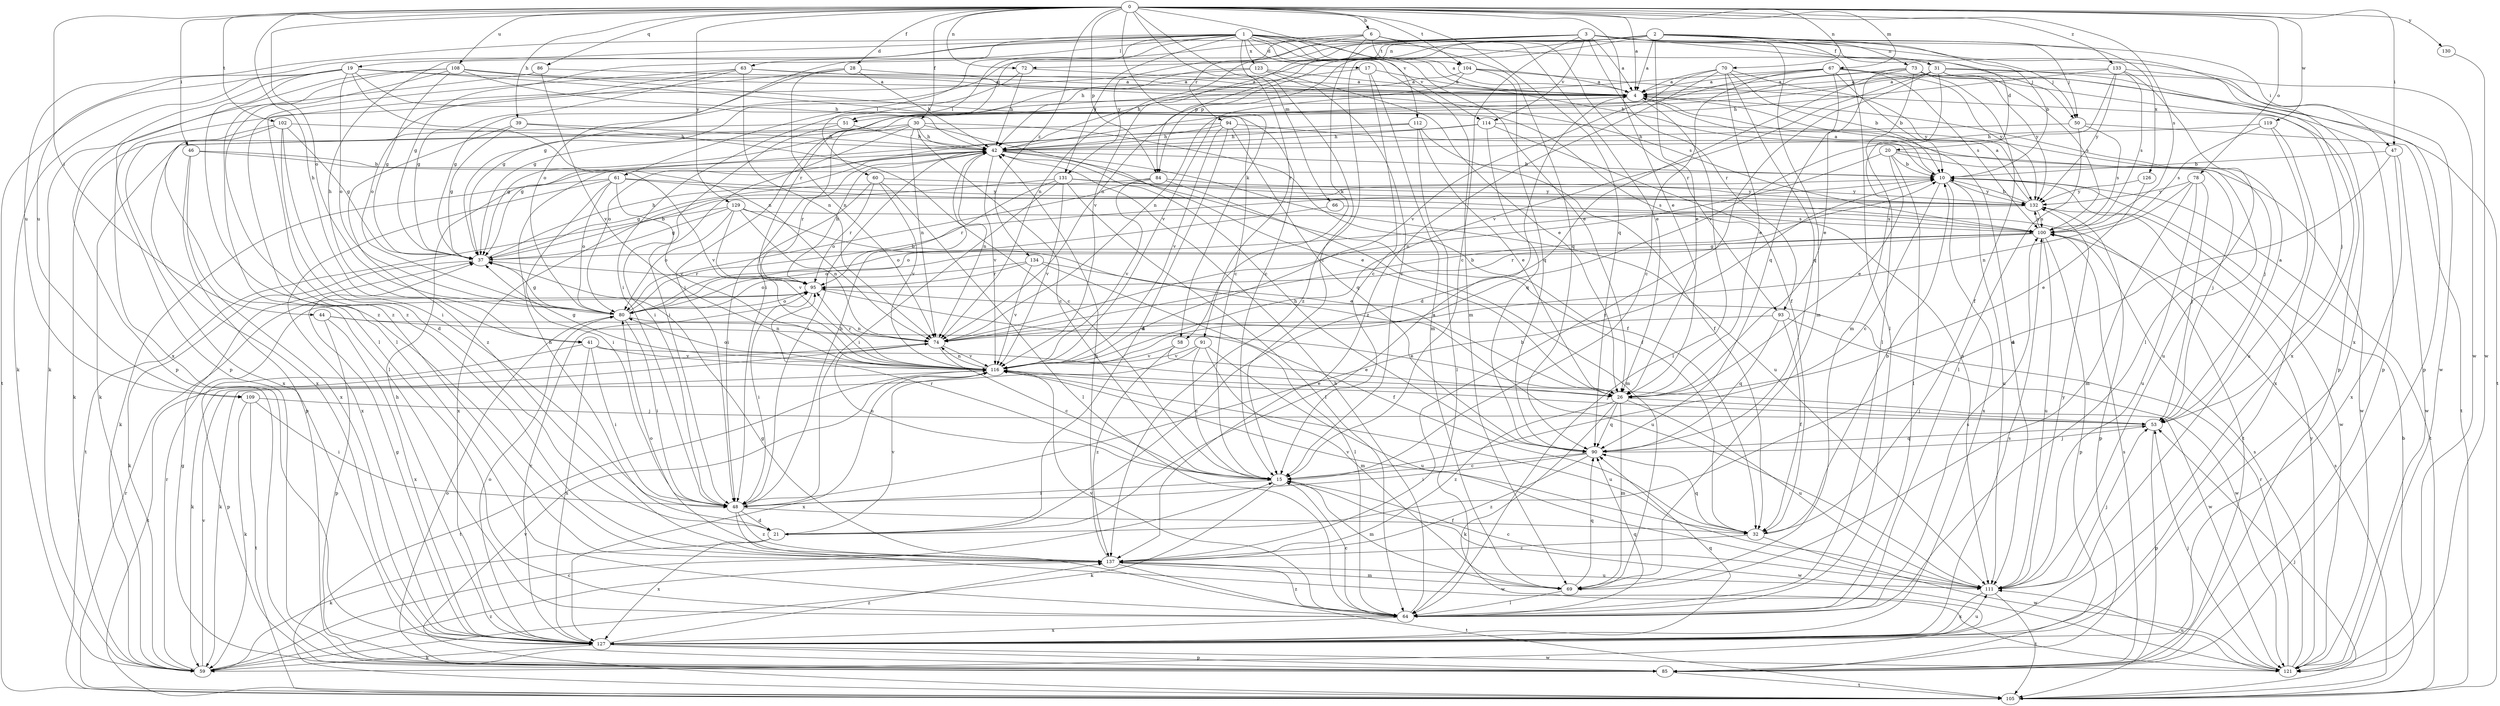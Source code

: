 strict digraph  {
0;
1;
2;
3;
4;
6;
10;
15;
17;
19;
20;
21;
26;
28;
30;
31;
32;
37;
39;
41;
42;
44;
46;
47;
48;
50;
51;
53;
58;
59;
60;
61;
63;
64;
66;
67;
69;
70;
72;
73;
74;
78;
80;
84;
85;
86;
90;
91;
93;
94;
95;
100;
102;
104;
105;
108;
109;
111;
112;
114;
116;
119;
121;
123;
126;
127;
129;
130;
131;
132;
133;
134;
137;
0 -> 4  [label=a];
0 -> 6  [label=b];
0 -> 26  [label=e];
0 -> 28  [label=f];
0 -> 30  [label=f];
0 -> 39  [label=h];
0 -> 41  [label=h];
0 -> 44  [label=i];
0 -> 46  [label=i];
0 -> 47  [label=i];
0 -> 58  [label=k];
0 -> 66  [label=m];
0 -> 67  [label=m];
0 -> 70  [label=n];
0 -> 72  [label=n];
0 -> 78  [label=o];
0 -> 80  [label=o];
0 -> 84  [label=p];
0 -> 86  [label=q];
0 -> 90  [label=q];
0 -> 91  [label=r];
0 -> 100  [label=s];
0 -> 102  [label=t];
0 -> 104  [label=t];
0 -> 108  [label=u];
0 -> 112  [label=v];
0 -> 119  [label=w];
0 -> 129  [label=y];
0 -> 130  [label=y];
0 -> 133  [label=z];
0 -> 134  [label=z];
1 -> 4  [label=a];
1 -> 10  [label=b];
1 -> 15  [label=c];
1 -> 17  [label=d];
1 -> 19  [label=d];
1 -> 26  [label=e];
1 -> 37  [label=g];
1 -> 41  [label=h];
1 -> 50  [label=j];
1 -> 60  [label=l];
1 -> 61  [label=l];
1 -> 63  [label=l];
1 -> 69  [label=m];
1 -> 109  [label=u];
1 -> 114  [label=v];
1 -> 121  [label=w];
1 -> 123  [label=x];
1 -> 131  [label=y];
2 -> 4  [label=a];
2 -> 10  [label=b];
2 -> 26  [label=e];
2 -> 37  [label=g];
2 -> 42  [label=h];
2 -> 50  [label=j];
2 -> 64  [label=l];
2 -> 69  [label=m];
2 -> 72  [label=n];
2 -> 73  [label=n];
2 -> 74  [label=n];
2 -> 84  [label=p];
2 -> 126  [label=x];
2 -> 137  [label=z];
3 -> 4  [label=a];
3 -> 15  [label=c];
3 -> 20  [label=d];
3 -> 31  [label=f];
3 -> 47  [label=i];
3 -> 50  [label=j];
3 -> 51  [label=j];
3 -> 74  [label=n];
3 -> 84  [label=p];
3 -> 93  [label=r];
3 -> 109  [label=u];
3 -> 114  [label=v];
3 -> 116  [label=v];
3 -> 127  [label=x];
4 -> 51  [label=j];
4 -> 64  [label=l];
4 -> 111  [label=u];
6 -> 26  [label=e];
6 -> 58  [label=k];
6 -> 80  [label=o];
6 -> 90  [label=q];
6 -> 93  [label=r];
6 -> 94  [label=r];
6 -> 104  [label=t];
6 -> 131  [label=y];
10 -> 4  [label=a];
10 -> 15  [label=c];
10 -> 105  [label=t];
10 -> 111  [label=u];
10 -> 121  [label=w];
10 -> 127  [label=x];
10 -> 132  [label=y];
15 -> 48  [label=i];
15 -> 59  [label=k];
15 -> 69  [label=m];
15 -> 74  [label=n];
15 -> 95  [label=r];
15 -> 121  [label=w];
17 -> 4  [label=a];
17 -> 15  [label=c];
17 -> 42  [label=h];
17 -> 69  [label=m];
19 -> 4  [label=a];
19 -> 15  [label=c];
19 -> 32  [label=f];
19 -> 59  [label=k];
19 -> 74  [label=n];
19 -> 80  [label=o];
19 -> 85  [label=p];
19 -> 105  [label=t];
19 -> 137  [label=z];
20 -> 10  [label=b];
20 -> 26  [label=e];
20 -> 53  [label=j];
20 -> 64  [label=l];
20 -> 74  [label=n];
20 -> 121  [label=w];
21 -> 4  [label=a];
21 -> 42  [label=h];
21 -> 59  [label=k];
21 -> 116  [label=v];
21 -> 127  [label=x];
26 -> 53  [label=j];
26 -> 59  [label=k];
26 -> 69  [label=m];
26 -> 90  [label=q];
26 -> 111  [label=u];
26 -> 137  [label=z];
28 -> 4  [label=a];
28 -> 37  [label=g];
28 -> 42  [label=h];
28 -> 74  [label=n];
28 -> 137  [label=z];
30 -> 15  [label=c];
30 -> 26  [label=e];
30 -> 32  [label=f];
30 -> 37  [label=g];
30 -> 42  [label=h];
30 -> 48  [label=i];
30 -> 74  [label=n];
30 -> 127  [label=x];
31 -> 4  [label=a];
31 -> 48  [label=i];
31 -> 69  [label=m];
31 -> 85  [label=p];
31 -> 100  [label=s];
31 -> 116  [label=v];
31 -> 127  [label=x];
31 -> 132  [label=y];
31 -> 137  [label=z];
32 -> 10  [label=b];
32 -> 90  [label=q];
32 -> 116  [label=v];
32 -> 121  [label=w];
32 -> 137  [label=z];
37 -> 10  [label=b];
37 -> 42  [label=h];
37 -> 59  [label=k];
37 -> 95  [label=r];
39 -> 15  [label=c];
39 -> 37  [label=g];
39 -> 42  [label=h];
39 -> 137  [label=z];
41 -> 48  [label=i];
41 -> 85  [label=p];
41 -> 116  [label=v];
41 -> 121  [label=w];
41 -> 127  [label=x];
42 -> 10  [label=b];
42 -> 32  [label=f];
42 -> 48  [label=i];
42 -> 74  [label=n];
42 -> 95  [label=r];
42 -> 111  [label=u];
42 -> 116  [label=v];
44 -> 26  [label=e];
44 -> 74  [label=n];
44 -> 85  [label=p];
44 -> 127  [label=x];
46 -> 10  [label=b];
46 -> 85  [label=p];
46 -> 116  [label=v];
46 -> 127  [label=x];
47 -> 10  [label=b];
47 -> 21  [label=d];
47 -> 121  [label=w];
47 -> 127  [label=x];
48 -> 10  [label=b];
48 -> 21  [label=d];
48 -> 32  [label=f];
48 -> 42  [label=h];
48 -> 121  [label=w];
48 -> 137  [label=z];
50 -> 42  [label=h];
50 -> 64  [label=l];
50 -> 100  [label=s];
50 -> 105  [label=t];
51 -> 42  [label=h];
51 -> 48  [label=i];
51 -> 59  [label=k];
53 -> 4  [label=a];
53 -> 85  [label=p];
53 -> 90  [label=q];
58 -> 26  [label=e];
58 -> 116  [label=v];
58 -> 137  [label=z];
59 -> 15  [label=c];
59 -> 95  [label=r];
59 -> 116  [label=v];
59 -> 137  [label=z];
60 -> 48  [label=i];
60 -> 64  [label=l];
60 -> 95  [label=r];
60 -> 116  [label=v];
60 -> 132  [label=y];
61 -> 48  [label=i];
61 -> 59  [label=k];
61 -> 80  [label=o];
61 -> 100  [label=s];
61 -> 116  [label=v];
61 -> 127  [label=x];
61 -> 132  [label=y];
63 -> 4  [label=a];
63 -> 37  [label=g];
63 -> 64  [label=l];
63 -> 74  [label=n];
63 -> 80  [label=o];
63 -> 100  [label=s];
64 -> 15  [label=c];
64 -> 37  [label=g];
64 -> 42  [label=h];
64 -> 90  [label=q];
64 -> 100  [label=s];
64 -> 116  [label=v];
64 -> 127  [label=x];
64 -> 137  [label=z];
66 -> 80  [label=o];
66 -> 100  [label=s];
67 -> 4  [label=a];
67 -> 10  [label=b];
67 -> 15  [label=c];
67 -> 37  [label=g];
67 -> 74  [label=n];
67 -> 90  [label=q];
67 -> 100  [label=s];
67 -> 105  [label=t];
67 -> 132  [label=y];
69 -> 64  [label=l];
69 -> 90  [label=q];
70 -> 4  [label=a];
70 -> 10  [label=b];
70 -> 26  [label=e];
70 -> 90  [label=q];
70 -> 116  [label=v];
70 -> 132  [label=y];
70 -> 137  [label=z];
72 -> 4  [label=a];
72 -> 42  [label=h];
72 -> 48  [label=i];
73 -> 4  [label=a];
73 -> 21  [label=d];
73 -> 26  [label=e];
73 -> 32  [label=f];
73 -> 37  [label=g];
73 -> 53  [label=j];
73 -> 64  [label=l];
73 -> 85  [label=p];
74 -> 10  [label=b];
74 -> 15  [label=c];
74 -> 59  [label=k];
74 -> 105  [label=t];
74 -> 116  [label=v];
78 -> 53  [label=j];
78 -> 69  [label=m];
78 -> 74  [label=n];
78 -> 111  [label=u];
78 -> 132  [label=y];
80 -> 10  [label=b];
80 -> 37  [label=g];
80 -> 48  [label=i];
80 -> 74  [label=n];
84 -> 37  [label=g];
84 -> 69  [label=m];
84 -> 80  [label=o];
84 -> 116  [label=v];
84 -> 132  [label=y];
85 -> 37  [label=g];
85 -> 80  [label=o];
85 -> 100  [label=s];
85 -> 105  [label=t];
86 -> 4  [label=a];
86 -> 59  [label=k];
86 -> 116  [label=v];
90 -> 15  [label=c];
90 -> 42  [label=h];
90 -> 48  [label=i];
90 -> 53  [label=j];
90 -> 137  [label=z];
91 -> 15  [label=c];
91 -> 59  [label=k];
91 -> 69  [label=m];
91 -> 111  [label=u];
91 -> 116  [label=v];
93 -> 32  [label=f];
93 -> 74  [label=n];
93 -> 90  [label=q];
93 -> 121  [label=w];
94 -> 21  [label=d];
94 -> 42  [label=h];
94 -> 59  [label=k];
94 -> 90  [label=q];
94 -> 111  [label=u];
94 -> 116  [label=v];
95 -> 42  [label=h];
95 -> 48  [label=i];
95 -> 64  [label=l];
95 -> 80  [label=o];
100 -> 37  [label=g];
100 -> 80  [label=o];
100 -> 85  [label=p];
100 -> 95  [label=r];
100 -> 111  [label=u];
100 -> 132  [label=y];
102 -> 21  [label=d];
102 -> 37  [label=g];
102 -> 42  [label=h];
102 -> 48  [label=i];
102 -> 64  [label=l];
102 -> 127  [label=x];
104 -> 4  [label=a];
104 -> 48  [label=i];
104 -> 85  [label=p];
104 -> 90  [label=q];
104 -> 116  [label=v];
105 -> 10  [label=b];
105 -> 53  [label=j];
105 -> 95  [label=r];
105 -> 100  [label=s];
105 -> 116  [label=v];
108 -> 4  [label=a];
108 -> 15  [label=c];
108 -> 37  [label=g];
108 -> 42  [label=h];
108 -> 64  [label=l];
108 -> 127  [label=x];
108 -> 137  [label=z];
109 -> 48  [label=i];
109 -> 53  [label=j];
109 -> 59  [label=k];
109 -> 105  [label=t];
111 -> 15  [label=c];
111 -> 53  [label=j];
111 -> 105  [label=t];
111 -> 127  [label=x];
111 -> 132  [label=y];
112 -> 26  [label=e];
112 -> 32  [label=f];
112 -> 42  [label=h];
112 -> 64  [label=l];
112 -> 80  [label=o];
114 -> 37  [label=g];
114 -> 42  [label=h];
114 -> 53  [label=j];
114 -> 90  [label=q];
114 -> 111  [label=u];
116 -> 26  [label=e];
116 -> 37  [label=g];
116 -> 53  [label=j];
116 -> 74  [label=n];
116 -> 80  [label=o];
116 -> 95  [label=r];
116 -> 105  [label=t];
116 -> 111  [label=u];
116 -> 127  [label=x];
119 -> 42  [label=h];
119 -> 100  [label=s];
119 -> 111  [label=u];
119 -> 127  [label=x];
121 -> 53  [label=j];
121 -> 95  [label=r];
121 -> 100  [label=s];
121 -> 111  [label=u];
121 -> 132  [label=y];
123 -> 4  [label=a];
123 -> 15  [label=c];
123 -> 26  [label=e];
123 -> 85  [label=p];
123 -> 95  [label=r];
126 -> 26  [label=e];
126 -> 132  [label=y];
127 -> 37  [label=g];
127 -> 42  [label=h];
127 -> 59  [label=k];
127 -> 80  [label=o];
127 -> 85  [label=p];
127 -> 90  [label=q];
127 -> 95  [label=r];
127 -> 100  [label=s];
127 -> 111  [label=u];
127 -> 121  [label=w];
127 -> 137  [label=z];
129 -> 26  [label=e];
129 -> 37  [label=g];
129 -> 74  [label=n];
129 -> 80  [label=o];
129 -> 100  [label=s];
129 -> 105  [label=t];
129 -> 116  [label=v];
130 -> 121  [label=w];
131 -> 48  [label=i];
131 -> 64  [label=l];
131 -> 95  [label=r];
131 -> 105  [label=t];
131 -> 116  [label=v];
131 -> 127  [label=x];
131 -> 132  [label=y];
132 -> 4  [label=a];
132 -> 10  [label=b];
132 -> 80  [label=o];
132 -> 85  [label=p];
132 -> 100  [label=s];
133 -> 4  [label=a];
133 -> 42  [label=h];
133 -> 64  [label=l];
133 -> 100  [label=s];
133 -> 116  [label=v];
133 -> 121  [label=w];
133 -> 132  [label=y];
134 -> 32  [label=f];
134 -> 80  [label=o];
134 -> 95  [label=r];
134 -> 111  [label=u];
134 -> 116  [label=v];
137 -> 42  [label=h];
137 -> 69  [label=m];
137 -> 80  [label=o];
137 -> 105  [label=t];
137 -> 111  [label=u];
}

